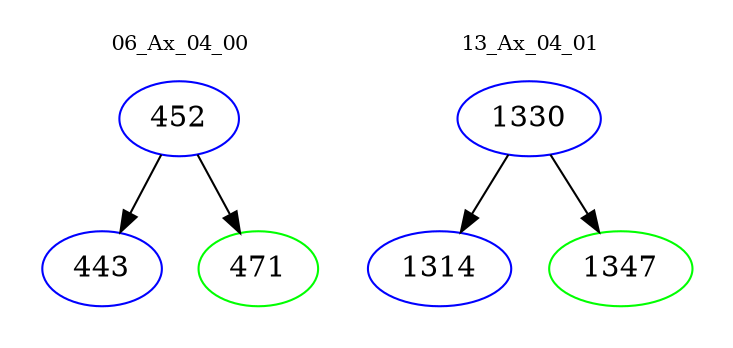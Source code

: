digraph{
subgraph cluster_0 {
color = white
label = "06_Ax_04_00";
fontsize=10;
T0_452 [label="452", color="blue"]
T0_452 -> T0_443 [color="black"]
T0_443 [label="443", color="blue"]
T0_452 -> T0_471 [color="black"]
T0_471 [label="471", color="green"]
}
subgraph cluster_1 {
color = white
label = "13_Ax_04_01";
fontsize=10;
T1_1330 [label="1330", color="blue"]
T1_1330 -> T1_1314 [color="black"]
T1_1314 [label="1314", color="blue"]
T1_1330 -> T1_1347 [color="black"]
T1_1347 [label="1347", color="green"]
}
}
